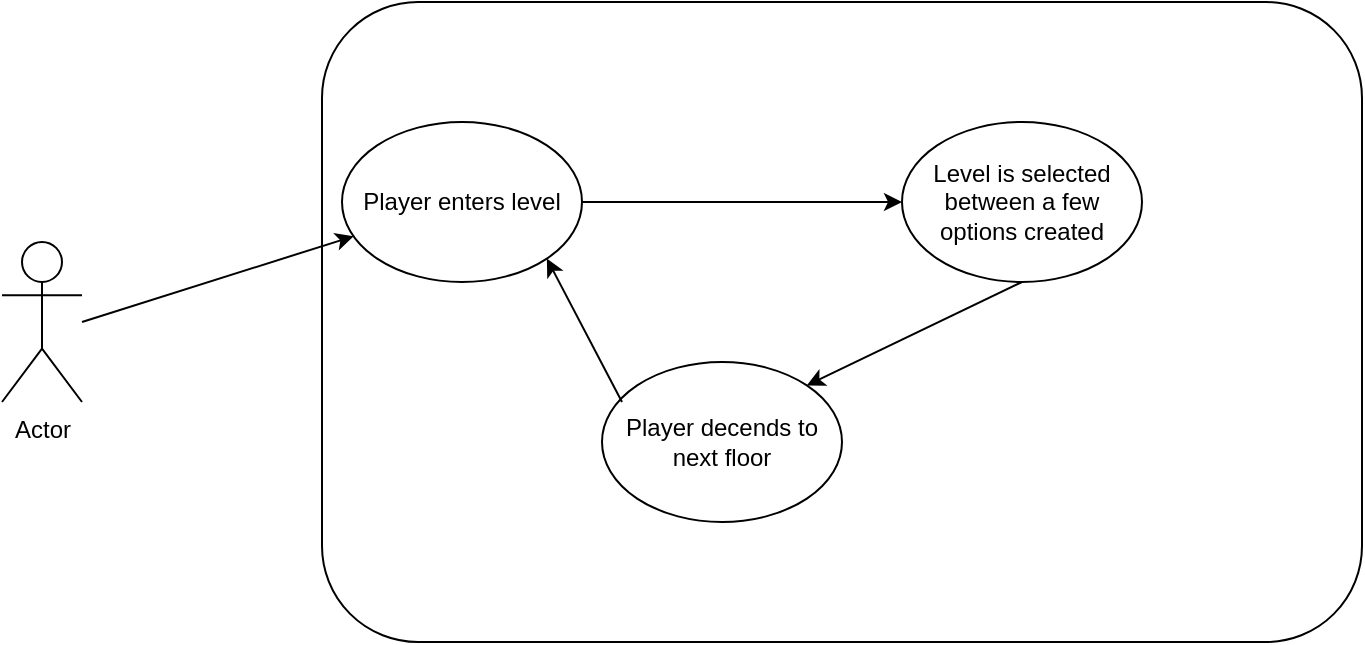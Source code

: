 <mxfile version="24.8.6">
  <diagram name="Page-1" id="eK9XAKkeAexcRg6lVBcZ">
    <mxGraphModel dx="1050" dy="491" grid="1" gridSize="10" guides="1" tooltips="1" connect="1" arrows="1" fold="1" page="1" pageScale="1" pageWidth="850" pageHeight="1100" math="0" shadow="0">
      <root>
        <mxCell id="0" />
        <mxCell id="1" parent="0" />
        <mxCell id="OD7F0kiTwKNwgKXqn9D3-1" value="Actor" style="shape=umlActor;verticalLabelPosition=bottom;verticalAlign=top;html=1;outlineConnect=0;" vertex="1" parent="1">
          <mxGeometry x="40" y="160" width="40" height="80" as="geometry" />
        </mxCell>
        <mxCell id="OD7F0kiTwKNwgKXqn9D3-2" value="" style="rounded=1;whiteSpace=wrap;html=1;" vertex="1" parent="1">
          <mxGeometry x="200" y="40" width="520" height="320" as="geometry" />
        </mxCell>
        <mxCell id="OD7F0kiTwKNwgKXqn9D3-4" value="Player enters level" style="ellipse;whiteSpace=wrap;html=1;" vertex="1" parent="1">
          <mxGeometry x="210" y="100" width="120" height="80" as="geometry" />
        </mxCell>
        <mxCell id="OD7F0kiTwKNwgKXqn9D3-5" value="Level is selected between a few options created" style="ellipse;whiteSpace=wrap;html=1;" vertex="1" parent="1">
          <mxGeometry x="490" y="100" width="120" height="80" as="geometry" />
        </mxCell>
        <mxCell id="OD7F0kiTwKNwgKXqn9D3-6" value="" style="endArrow=classic;html=1;rounded=0;" edge="1" parent="1" target="OD7F0kiTwKNwgKXqn9D3-4">
          <mxGeometry width="50" height="50" relative="1" as="geometry">
            <mxPoint x="80" y="200" as="sourcePoint" />
            <mxPoint x="130" y="150" as="targetPoint" />
          </mxGeometry>
        </mxCell>
        <mxCell id="OD7F0kiTwKNwgKXqn9D3-7" value="" style="endArrow=classic;html=1;rounded=0;entryX=0;entryY=0.5;entryDx=0;entryDy=0;" edge="1" parent="1" target="OD7F0kiTwKNwgKXqn9D3-5">
          <mxGeometry width="50" height="50" relative="1" as="geometry">
            <mxPoint x="330" y="140" as="sourcePoint" />
            <mxPoint x="380" y="90" as="targetPoint" />
          </mxGeometry>
        </mxCell>
        <mxCell id="OD7F0kiTwKNwgKXqn9D3-8" value="Player decends to next floor" style="ellipse;whiteSpace=wrap;html=1;" vertex="1" parent="1">
          <mxGeometry x="340" y="220" width="120" height="80" as="geometry" />
        </mxCell>
        <mxCell id="OD7F0kiTwKNwgKXqn9D3-9" value="" style="endArrow=classic;html=1;rounded=0;entryX=1;entryY=0;entryDx=0;entryDy=0;exitX=0.5;exitY=1;exitDx=0;exitDy=0;" edge="1" parent="1" source="OD7F0kiTwKNwgKXqn9D3-5" target="OD7F0kiTwKNwgKXqn9D3-8">
          <mxGeometry width="50" height="50" relative="1" as="geometry">
            <mxPoint x="520" y="250" as="sourcePoint" />
            <mxPoint x="570" y="200" as="targetPoint" />
          </mxGeometry>
        </mxCell>
        <mxCell id="OD7F0kiTwKNwgKXqn9D3-10" value="" style="endArrow=classic;html=1;rounded=0;entryX=1;entryY=1;entryDx=0;entryDy=0;" edge="1" parent="1" target="OD7F0kiTwKNwgKXqn9D3-4">
          <mxGeometry width="50" height="50" relative="1" as="geometry">
            <mxPoint x="350" y="240" as="sourcePoint" />
            <mxPoint x="400" y="190" as="targetPoint" />
          </mxGeometry>
        </mxCell>
      </root>
    </mxGraphModel>
  </diagram>
</mxfile>
